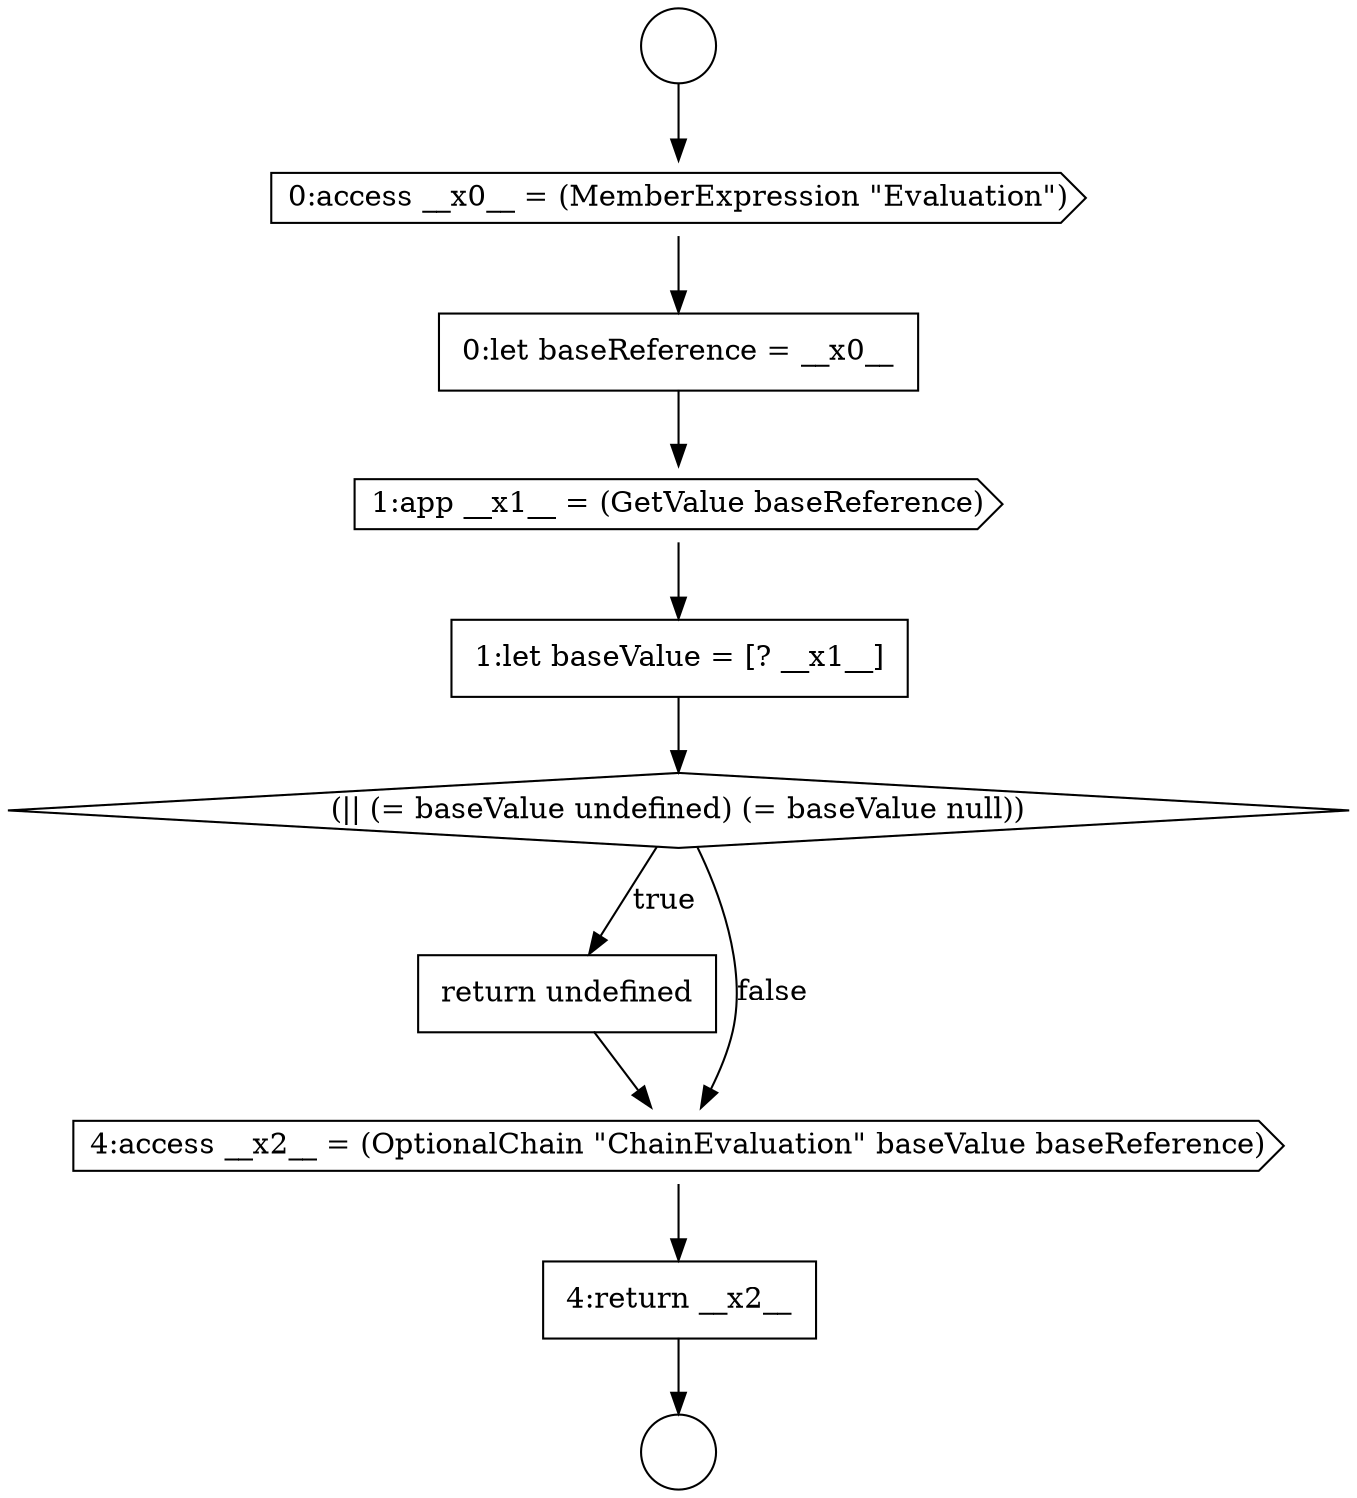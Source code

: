 digraph {
  node4762 [shape=cds, label=<<font color="black">1:app __x1__ = (GetValue baseReference)</font>> color="black" fillcolor="white" style=filled]
  node4760 [shape=cds, label=<<font color="black">0:access __x0__ = (MemberExpression &quot;Evaluation&quot;)</font>> color="black" fillcolor="white" style=filled]
  node4765 [shape=none, margin=0, label=<<font color="black">
    <table border="0" cellborder="1" cellspacing="0" cellpadding="10">
      <tr><td align="left">return undefined</td></tr>
    </table>
  </font>> color="black" fillcolor="white" style=filled]
  node4758 [shape=circle label=" " color="black" fillcolor="white" style=filled]
  node4764 [shape=diamond, label=<<font color="black">(|| (= baseValue undefined) (= baseValue null))</font>> color="black" fillcolor="white" style=filled]
  node4763 [shape=none, margin=0, label=<<font color="black">
    <table border="0" cellborder="1" cellspacing="0" cellpadding="10">
      <tr><td align="left">1:let baseValue = [? __x1__]</td></tr>
    </table>
  </font>> color="black" fillcolor="white" style=filled]
  node4759 [shape=circle label=" " color="black" fillcolor="white" style=filled]
  node4767 [shape=none, margin=0, label=<<font color="black">
    <table border="0" cellborder="1" cellspacing="0" cellpadding="10">
      <tr><td align="left">4:return __x2__</td></tr>
    </table>
  </font>> color="black" fillcolor="white" style=filled]
  node4761 [shape=none, margin=0, label=<<font color="black">
    <table border="0" cellborder="1" cellspacing="0" cellpadding="10">
      <tr><td align="left">0:let baseReference = __x0__</td></tr>
    </table>
  </font>> color="black" fillcolor="white" style=filled]
  node4766 [shape=cds, label=<<font color="black">4:access __x2__ = (OptionalChain &quot;ChainEvaluation&quot; baseValue baseReference)</font>> color="black" fillcolor="white" style=filled]
  node4765 -> node4766 [ color="black"]
  node4766 -> node4767 [ color="black"]
  node4764 -> node4765 [label=<<font color="black">true</font>> color="black"]
  node4764 -> node4766 [label=<<font color="black">false</font>> color="black"]
  node4761 -> node4762 [ color="black"]
  node4767 -> node4759 [ color="black"]
  node4762 -> node4763 [ color="black"]
  node4763 -> node4764 [ color="black"]
  node4758 -> node4760 [ color="black"]
  node4760 -> node4761 [ color="black"]
}
